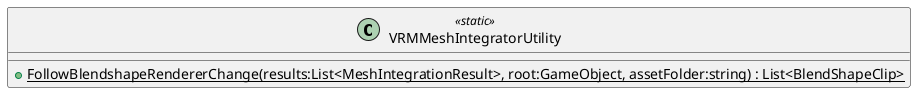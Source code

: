 @startuml
class VRMMeshIntegratorUtility <<static>> {
    + {static} FollowBlendshapeRendererChange(results:List<MeshIntegrationResult>, root:GameObject, assetFolder:string) : List<BlendShapeClip>
}
@enduml
